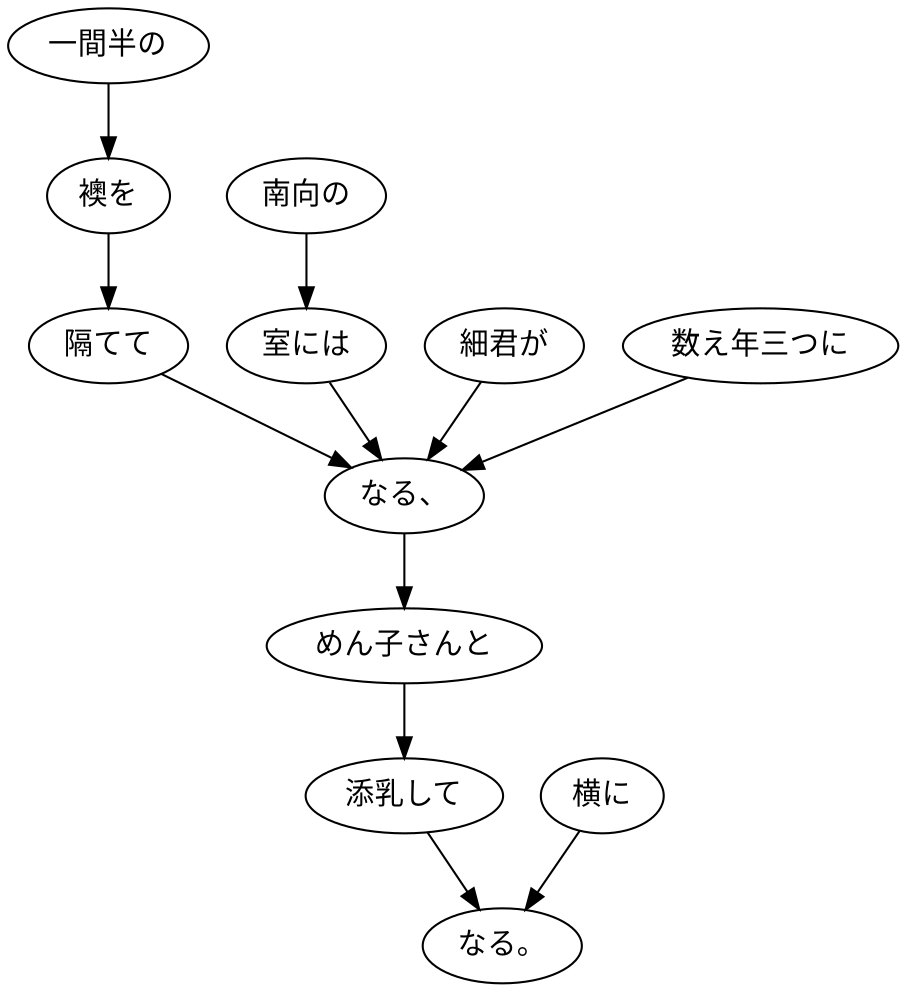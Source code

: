 digraph graph2657 {
	node0 [label="一間半の"];
	node1 [label="襖を"];
	node2 [label="隔てて"];
	node3 [label="南向の"];
	node4 [label="室には"];
	node5 [label="細君が"];
	node6 [label="数え年三つに"];
	node7 [label="なる、"];
	node8 [label="めん子さんと"];
	node9 [label="添乳して"];
	node10 [label="横に"];
	node11 [label="なる。"];
	node0 -> node1;
	node1 -> node2;
	node2 -> node7;
	node3 -> node4;
	node4 -> node7;
	node5 -> node7;
	node6 -> node7;
	node7 -> node8;
	node8 -> node9;
	node9 -> node11;
	node10 -> node11;
}
